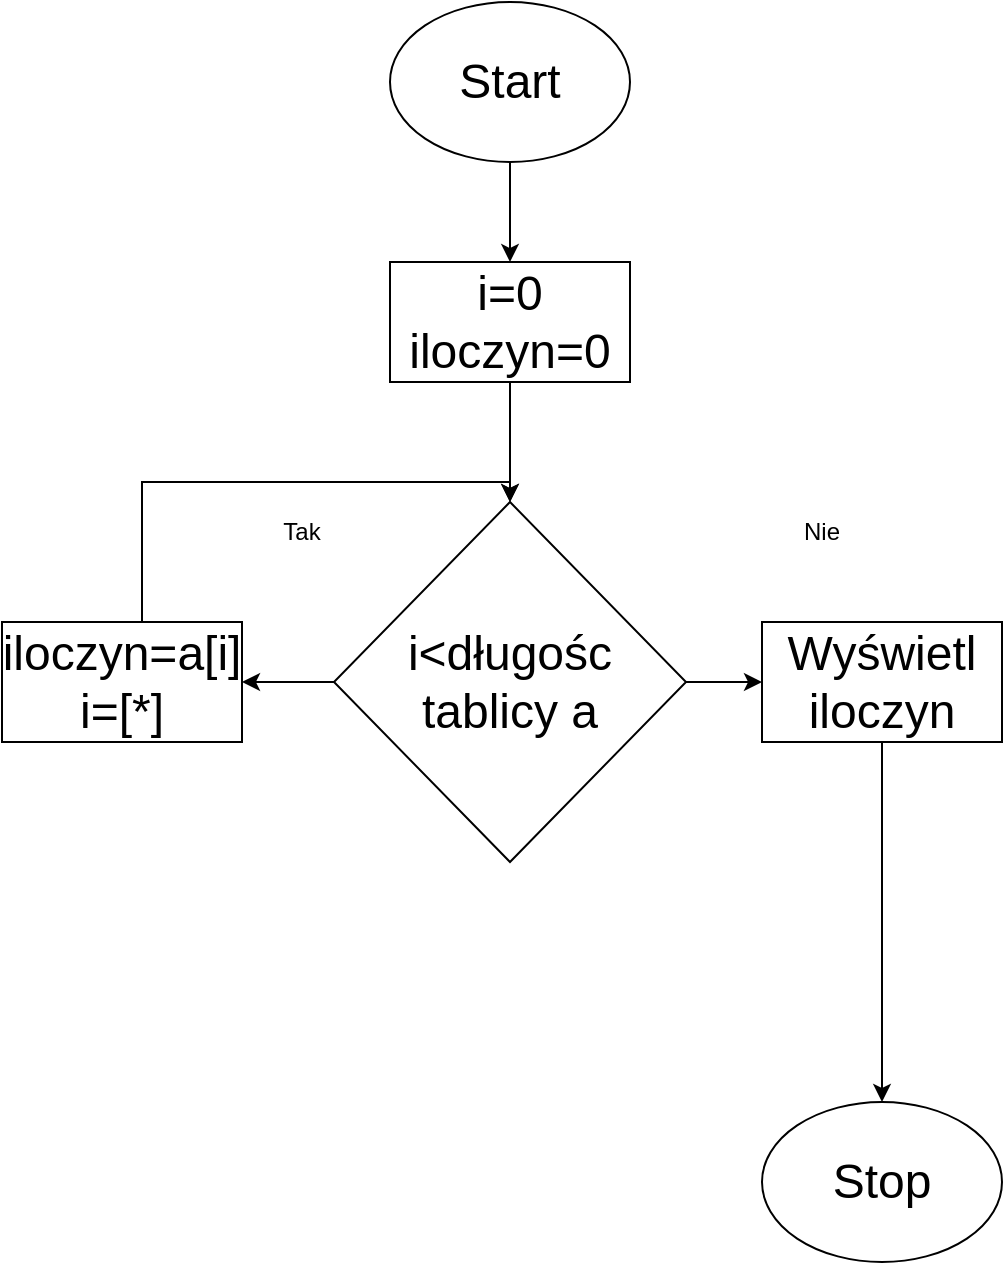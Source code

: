 <mxfile version="20.8.23" type="github">
  <diagram name="Strona-1" id="PTDy6k-PCRVezEglHoOV">
    <mxGraphModel dx="1434" dy="796" grid="1" gridSize="10" guides="1" tooltips="1" connect="1" arrows="1" fold="1" page="1" pageScale="1" pageWidth="827" pageHeight="1169" math="0" shadow="0">
      <root>
        <mxCell id="0" />
        <mxCell id="1" parent="0" />
        <mxCell id="daNYqMQuVC4khLHV4V9L-47" style="edgeStyle=orthogonalEdgeStyle;rounded=0;orthogonalLoop=1;jettySize=auto;html=1;entryX=0.5;entryY=0;entryDx=0;entryDy=0;fontSize=24;" parent="1" source="daNYqMQuVC4khLHV4V9L-1" target="daNYqMQuVC4khLHV4V9L-44" edge="1">
          <mxGeometry relative="1" as="geometry" />
        </mxCell>
        <mxCell id="daNYqMQuVC4khLHV4V9L-1" value="&lt;font style=&quot;font-size: 24px;&quot;&gt;Start&lt;br&gt;&lt;/font&gt;" style="ellipse;whiteSpace=wrap;html=1;" parent="1" vertex="1">
          <mxGeometry x="354" y="60" width="120" height="80" as="geometry" />
        </mxCell>
        <mxCell id="daNYqMQuVC4khLHV4V9L-2" value="Stop" style="ellipse;whiteSpace=wrap;html=1;fontSize=24;" parent="1" vertex="1">
          <mxGeometry x="540" y="610" width="120" height="80" as="geometry" />
        </mxCell>
        <mxCell id="daNYqMQuVC4khLHV4V9L-48" style="edgeStyle=orthogonalEdgeStyle;rounded=0;orthogonalLoop=1;jettySize=auto;html=1;entryX=0.5;entryY=0;entryDx=0;entryDy=0;fontSize=24;" parent="1" source="daNYqMQuVC4khLHV4V9L-44" target="daNYqMQuVC4khLHV4V9L-45" edge="1">
          <mxGeometry relative="1" as="geometry" />
        </mxCell>
        <mxCell id="daNYqMQuVC4khLHV4V9L-44" value="i=0&lt;br&gt;iloczyn=0" style="rounded=0;whiteSpace=wrap;html=1;fontSize=24;" parent="1" vertex="1">
          <mxGeometry x="354" y="190" width="120" height="60" as="geometry" />
        </mxCell>
        <mxCell id="daNYqMQuVC4khLHV4V9L-50" style="edgeStyle=orthogonalEdgeStyle;rounded=0;orthogonalLoop=1;jettySize=auto;html=1;entryX=0;entryY=0.5;entryDx=0;entryDy=0;fontSize=24;" parent="1" source="daNYqMQuVC4khLHV4V9L-45" target="daNYqMQuVC4khLHV4V9L-49" edge="1">
          <mxGeometry relative="1" as="geometry" />
        </mxCell>
        <mxCell id="PMxXgOesjhwQAqEaHZ2Y-1" style="edgeStyle=orthogonalEdgeStyle;rounded=0;orthogonalLoop=1;jettySize=auto;html=1;exitX=0;exitY=0.5;exitDx=0;exitDy=0;entryX=1;entryY=0.5;entryDx=0;entryDy=0;" edge="1" parent="1" source="daNYqMQuVC4khLHV4V9L-45" target="daNYqMQuVC4khLHV4V9L-46">
          <mxGeometry relative="1" as="geometry" />
        </mxCell>
        <mxCell id="daNYqMQuVC4khLHV4V9L-45" value="i&amp;lt;długośc tablicy a" style="rhombus;whiteSpace=wrap;html=1;fontSize=24;" parent="1" vertex="1">
          <mxGeometry x="326" y="310" width="176" height="180" as="geometry" />
        </mxCell>
        <mxCell id="daNYqMQuVC4khLHV4V9L-52" style="edgeStyle=orthogonalEdgeStyle;rounded=0;orthogonalLoop=1;jettySize=auto;html=1;fontSize=24;entryX=0.5;entryY=0;entryDx=0;entryDy=0;" parent="1" source="daNYqMQuVC4khLHV4V9L-46" target="daNYqMQuVC4khLHV4V9L-45" edge="1">
          <mxGeometry relative="1" as="geometry">
            <mxPoint x="230" y="240" as="targetPoint" />
            <Array as="points">
              <mxPoint x="230" y="300" />
              <mxPoint x="414" y="300" />
            </Array>
          </mxGeometry>
        </mxCell>
        <mxCell id="daNYqMQuVC4khLHV4V9L-46" value="iloczyn=a[i]&lt;br&gt;i=[*]" style="rounded=0;whiteSpace=wrap;html=1;fontSize=24;" parent="1" vertex="1">
          <mxGeometry x="160" y="370" width="120" height="60" as="geometry" />
        </mxCell>
        <mxCell id="daNYqMQuVC4khLHV4V9L-51" style="edgeStyle=orthogonalEdgeStyle;rounded=0;orthogonalLoop=1;jettySize=auto;html=1;entryX=0.5;entryY=0;entryDx=0;entryDy=0;fontSize=24;" parent="1" source="daNYqMQuVC4khLHV4V9L-49" target="daNYqMQuVC4khLHV4V9L-2" edge="1">
          <mxGeometry relative="1" as="geometry" />
        </mxCell>
        <mxCell id="daNYqMQuVC4khLHV4V9L-49" value="Wyświetl iloczyn" style="rounded=0;whiteSpace=wrap;html=1;fontSize=24;" parent="1" vertex="1">
          <mxGeometry x="540" y="370" width="120" height="60" as="geometry" />
        </mxCell>
        <mxCell id="PMxXgOesjhwQAqEaHZ2Y-2" value="Tak" style="text;html=1;strokeColor=none;fillColor=none;align=center;verticalAlign=middle;whiteSpace=wrap;rounded=0;" vertex="1" parent="1">
          <mxGeometry x="280" y="310" width="60" height="30" as="geometry" />
        </mxCell>
        <mxCell id="PMxXgOesjhwQAqEaHZ2Y-3" value="Nie" style="text;html=1;strokeColor=none;fillColor=none;align=center;verticalAlign=middle;whiteSpace=wrap;rounded=0;" vertex="1" parent="1">
          <mxGeometry x="540" y="310" width="60" height="30" as="geometry" />
        </mxCell>
      </root>
    </mxGraphModel>
  </diagram>
</mxfile>
